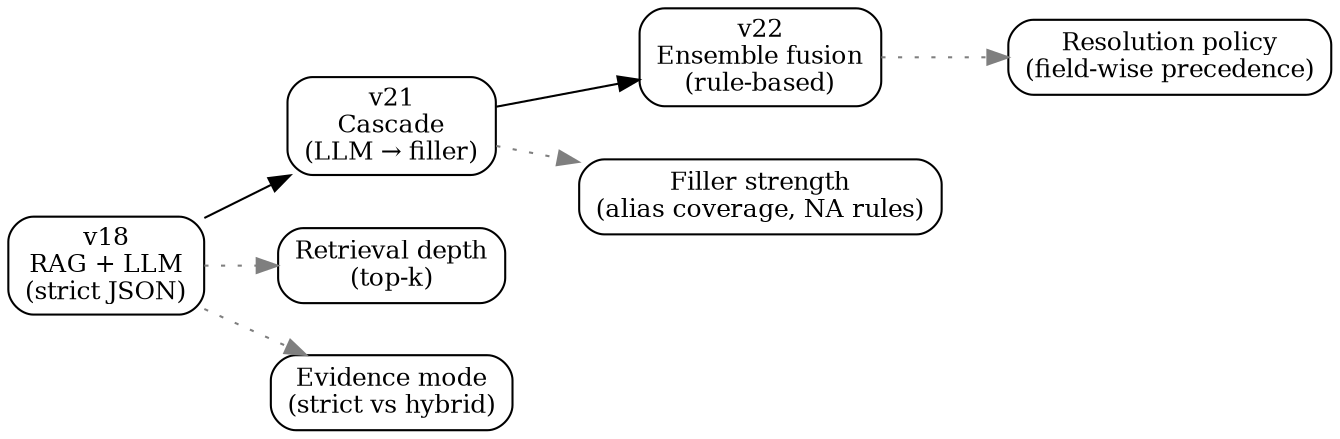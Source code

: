 digraph ablation_map {
  rankdir=LR; nodesep=0.35; ranksep=0.45;
  node [shape=box, style="rounded,filled", color=black, fillcolor=white, fontsize=12];

  v18 [label="v18\nRAG + LLM\n(strict JSON)"];
  v21 [label="v21\nCascade\n(LLM → filler)"];
  v22 [label="v22\nEnsemble fusion\n(rule-based)"];

  fx1 [label="Retrieval depth\n(top-k)"];
  fx2 [label="Evidence mode\n(strict vs hybrid)"];
  fx3 [label="Filler strength\n(alias coverage, NA rules)"];
  fx4 [label="Resolution policy\n(field-wise precedence)"];

  v18 -> v21 -> v22;
  v18 -> fx1 [style=dotted, color=gray50];
  v18 -> fx2 [style=dotted, color=gray50];
  v21 -> fx3 [style=dotted, color=gray50];
  v22 -> fx4 [style=dotted, color=gray50];
}
